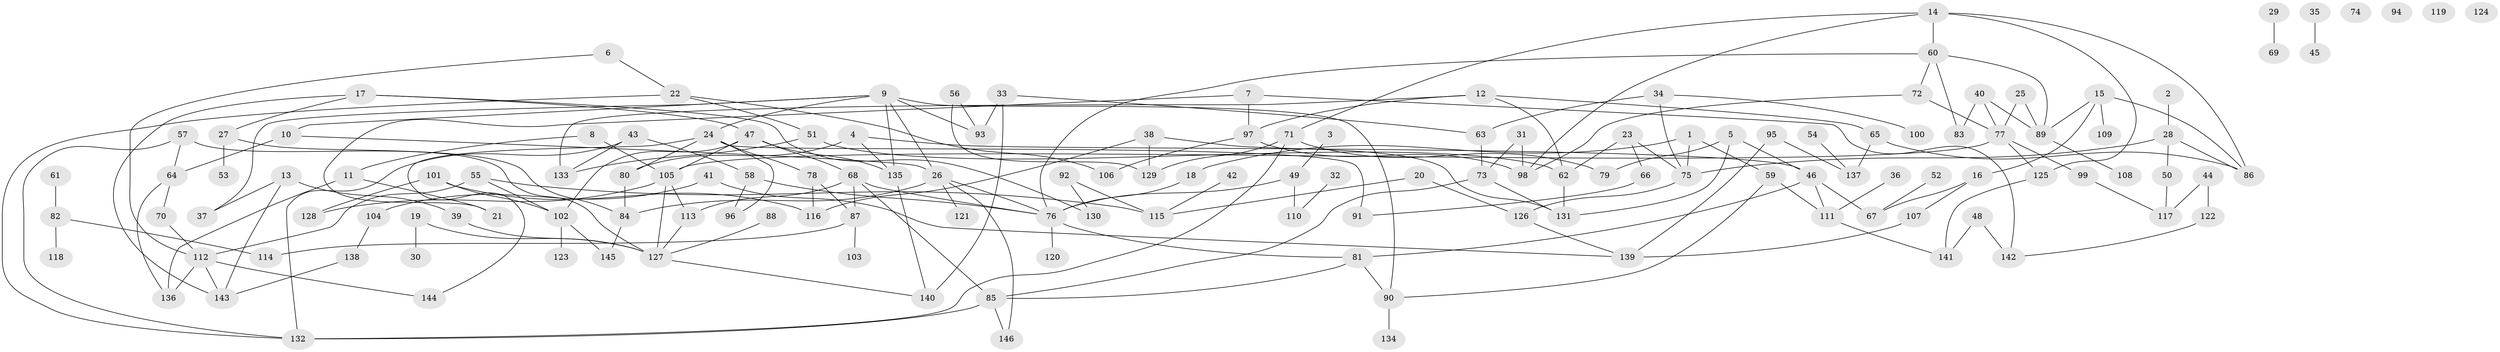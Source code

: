 // coarse degree distribution, {5: 0.1724137931034483, 6: 0.08620689655172414, 1: 0.25862068965517243, 0: 0.10344827586206896, 2: 0.1206896551724138, 4: 0.08620689655172414, 3: 0.06896551724137931, 14: 0.017241379310344827, 10: 0.017241379310344827, 9: 0.017241379310344827, 7: 0.034482758620689655, 8: 0.017241379310344827}
// Generated by graph-tools (version 1.1) at 2025/42/03/04/25 21:42:58]
// undirected, 146 vertices, 206 edges
graph export_dot {
graph [start="1"]
  node [color=gray90,style=filled];
  1;
  2;
  3;
  4;
  5;
  6;
  7;
  8;
  9;
  10;
  11;
  12;
  13;
  14;
  15;
  16;
  17;
  18;
  19;
  20;
  21;
  22;
  23;
  24;
  25;
  26;
  27;
  28;
  29;
  30;
  31;
  32;
  33;
  34;
  35;
  36;
  37;
  38;
  39;
  40;
  41;
  42;
  43;
  44;
  45;
  46;
  47;
  48;
  49;
  50;
  51;
  52;
  53;
  54;
  55;
  56;
  57;
  58;
  59;
  60;
  61;
  62;
  63;
  64;
  65;
  66;
  67;
  68;
  69;
  70;
  71;
  72;
  73;
  74;
  75;
  76;
  77;
  78;
  79;
  80;
  81;
  82;
  83;
  84;
  85;
  86;
  87;
  88;
  89;
  90;
  91;
  92;
  93;
  94;
  95;
  96;
  97;
  98;
  99;
  100;
  101;
  102;
  103;
  104;
  105;
  106;
  107;
  108;
  109;
  110;
  111;
  112;
  113;
  114;
  115;
  116;
  117;
  118;
  119;
  120;
  121;
  122;
  123;
  124;
  125;
  126;
  127;
  128;
  129;
  130;
  131;
  132;
  133;
  134;
  135;
  136;
  137;
  138;
  139;
  140;
  141;
  142;
  143;
  144;
  145;
  146;
  1 -- 18;
  1 -- 59;
  1 -- 75;
  2 -- 28;
  3 -- 49;
  4 -- 46;
  4 -- 80;
  4 -- 135;
  5 -- 46;
  5 -- 79;
  5 -- 131;
  6 -- 22;
  6 -- 112;
  7 -- 21;
  7 -- 97;
  7 -- 142;
  8 -- 11;
  8 -- 105;
  9 -- 10;
  9 -- 24;
  9 -- 26;
  9 -- 37;
  9 -- 90;
  9 -- 93;
  9 -- 135;
  10 -- 26;
  10 -- 64;
  11 -- 21;
  11 -- 136;
  12 -- 62;
  12 -- 65;
  12 -- 97;
  12 -- 133;
  13 -- 37;
  13 -- 39;
  13 -- 143;
  14 -- 60;
  14 -- 71;
  14 -- 86;
  14 -- 98;
  14 -- 125;
  15 -- 16;
  15 -- 86;
  15 -- 89;
  15 -- 109;
  16 -- 67;
  16 -- 107;
  17 -- 27;
  17 -- 47;
  17 -- 130;
  17 -- 143;
  18 -- 76;
  19 -- 30;
  19 -- 127;
  20 -- 115;
  20 -- 126;
  22 -- 51;
  22 -- 106;
  22 -- 132;
  23 -- 62;
  23 -- 66;
  23 -- 75;
  24 -- 78;
  24 -- 80;
  24 -- 91;
  24 -- 96;
  24 -- 144;
  25 -- 77;
  25 -- 89;
  26 -- 76;
  26 -- 84;
  26 -- 121;
  26 -- 146;
  27 -- 53;
  27 -- 84;
  28 -- 50;
  28 -- 75;
  28 -- 86;
  29 -- 69;
  31 -- 73;
  31 -- 98;
  32 -- 110;
  33 -- 63;
  33 -- 93;
  33 -- 140;
  34 -- 63;
  34 -- 75;
  34 -- 100;
  35 -- 45;
  36 -- 111;
  38 -- 116;
  38 -- 129;
  38 -- 131;
  39 -- 127;
  40 -- 77;
  40 -- 83;
  40 -- 89;
  41 -- 104;
  41 -- 139;
  42 -- 115;
  43 -- 58;
  43 -- 132;
  43 -- 133;
  44 -- 117;
  44 -- 122;
  46 -- 67;
  46 -- 81;
  46 -- 111;
  47 -- 68;
  47 -- 102;
  47 -- 105;
  47 -- 135;
  48 -- 141;
  48 -- 142;
  49 -- 76;
  49 -- 110;
  50 -- 117;
  51 -- 62;
  51 -- 133;
  52 -- 67;
  54 -- 137;
  55 -- 102;
  55 -- 112;
  55 -- 115;
  56 -- 93;
  56 -- 129;
  57 -- 64;
  57 -- 127;
  57 -- 132;
  58 -- 76;
  58 -- 96;
  59 -- 90;
  59 -- 111;
  60 -- 72;
  60 -- 76;
  60 -- 83;
  60 -- 89;
  61 -- 82;
  62 -- 131;
  63 -- 73;
  64 -- 70;
  64 -- 136;
  65 -- 86;
  65 -- 137;
  66 -- 91;
  68 -- 76;
  68 -- 85;
  68 -- 87;
  68 -- 113;
  70 -- 112;
  71 -- 79;
  71 -- 129;
  71 -- 132;
  72 -- 77;
  72 -- 98;
  73 -- 85;
  73 -- 131;
  75 -- 126;
  76 -- 81;
  76 -- 120;
  77 -- 99;
  77 -- 105;
  77 -- 125;
  78 -- 87;
  78 -- 116;
  80 -- 84;
  81 -- 85;
  81 -- 90;
  82 -- 114;
  82 -- 118;
  84 -- 145;
  85 -- 132;
  85 -- 146;
  87 -- 103;
  87 -- 114;
  88 -- 127;
  89 -- 108;
  90 -- 134;
  92 -- 115;
  92 -- 130;
  95 -- 137;
  95 -- 139;
  97 -- 98;
  97 -- 106;
  99 -- 117;
  101 -- 102;
  101 -- 116;
  101 -- 128;
  102 -- 123;
  102 -- 145;
  104 -- 138;
  105 -- 113;
  105 -- 127;
  105 -- 128;
  107 -- 139;
  111 -- 141;
  112 -- 136;
  112 -- 143;
  112 -- 144;
  113 -- 127;
  122 -- 142;
  125 -- 141;
  126 -- 139;
  127 -- 140;
  135 -- 140;
  138 -- 143;
}
